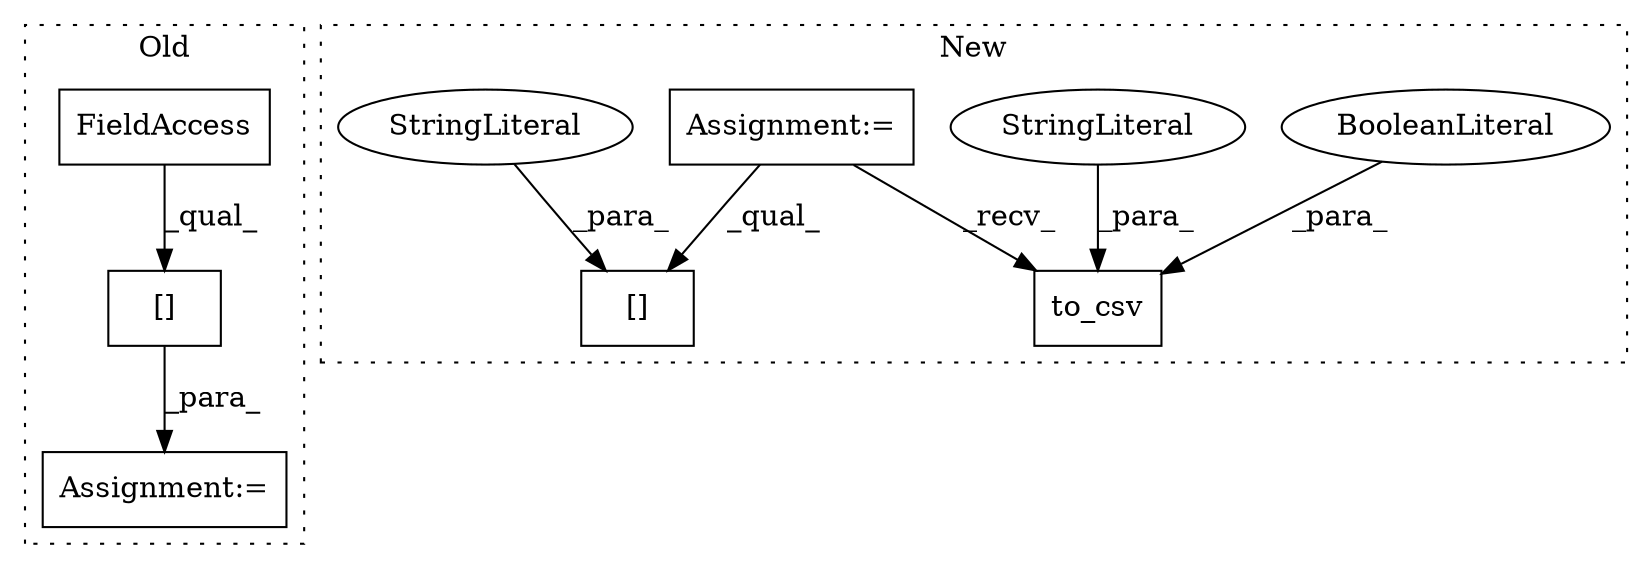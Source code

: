digraph G {
subgraph cluster0 {
1 [label="[]" a="2" s="5996,6022" l="20,1" shape="box"];
4 [label="Assignment:=" a="7" s="5995" l="1" shape="box"];
9 [label="FieldAccess" a="22" s="5996" l="19" shape="box"];
label = "Old";
style="dotted";
}
subgraph cluster1 {
2 [label="to_csv" a="32" s="4173,4216" l="7,1" shape="box"];
3 [label="BooleanLiteral" a="9" s="4211" l="5" shape="ellipse"];
5 [label="StringLiteral" a="45" s="4198" l="4" shape="ellipse"];
6 [label="Assignment:=" a="7" s="3993" l="1" shape="box"];
7 [label="[]" a="2" s="4050,4065" l="7,1" shape="box"];
8 [label="StringLiteral" a="45" s="4057" l="8" shape="ellipse"];
label = "New";
style="dotted";
}
1 -> 4 [label="_para_"];
3 -> 2 [label="_para_"];
5 -> 2 [label="_para_"];
6 -> 7 [label="_qual_"];
6 -> 2 [label="_recv_"];
8 -> 7 [label="_para_"];
9 -> 1 [label="_qual_"];
}